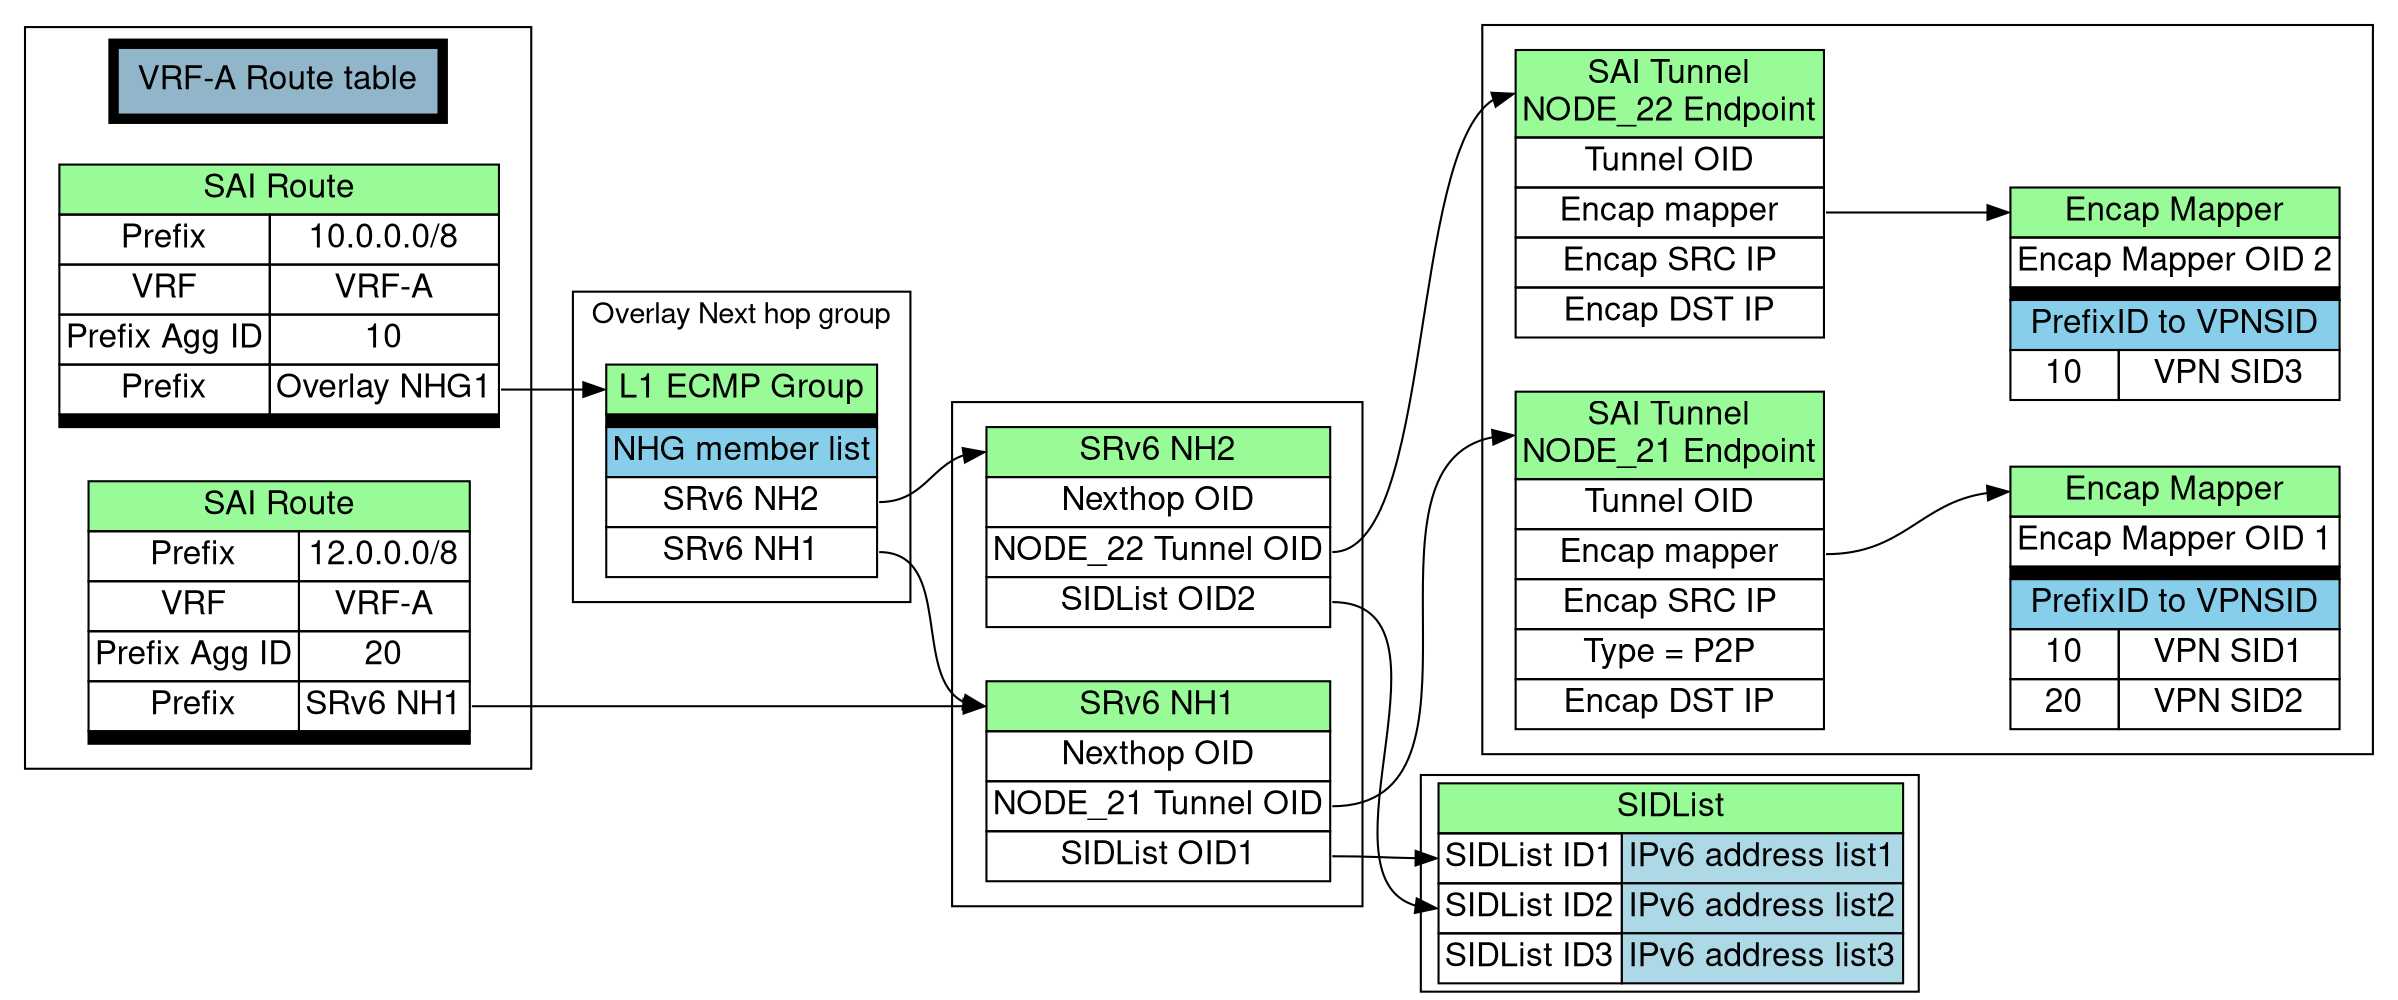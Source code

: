 // SAI SRv6 Encap model Graphviz file
// To generate the diagram use below command:
//      dot -Tpng  sai_srv6_encap_model.gv -o sai_srv6_encap_model.png

digraph g {
    fontname="Helvetica,Arial,sans-serif"
    node [fontname="Helvetica,Arial,sans-serif"]
    edge [fontname="Helvetica,Arial,sans-serif"]
    graph [
        rankdir = "LR"
    ];
    node [
        fontsize = "16"
        shape = "ellipse"
    ];
    edge [
    ];

    subgraph cluster_vrf {
        "VRF_a_route_table_label" [ label = <VRF-A Route table>
            style = "filled,setlinewidth(5)"
            fillcolor = "#91b5c9"
            shape = box
            width = 2.2
        ]

        "Route_10_0_0_0" [
            label = <
            <TABLE BORDER="0" CELLBORDER="1" CELLSPACING="0">
              <TR><TD colspan="2" BGCOLOR="palegreen" PORT="title">SAI Route</TD></TR>
              <tr><td>Prefix</td><td>10.0.0.0/8</td></tr>
              <tr><td>VRF</td><td>VRF-A</td></tr>
              <tr><td>Prefix Agg ID</td><td>10</td></tr>
              <tr><td>Prefix</td><td port="nexthop">Overlay NHG1</td></tr>
              <tr><td colspan="2" BGCOLOR="black"></td></tr>
            </TABLE>
            >
            shape = plaintext
        ]
        "Route_12_0_0_0" [
            label = <
            <TABLE BORDER="0" CELLBORDER="1" CELLSPACING="0">
              <TR><TD colspan="2" BGCOLOR="palegreen" PORT="title">SAI Route</TD></TR>
              <tr><td>Prefix</td><td>12.0.0.0/8</td></tr>
              <tr><td>VRF</td><td>VRF-A</td></tr>
              <tr><td>Prefix Agg ID</td><td>20</td></tr>
              <tr><td>Prefix</td><td port="nexthop">SRv6 NH1</td></tr>
              <tr><td colspan="2" BGCOLOR="black"></td></tr>
            </TABLE>
            >
            shape = plaintext
        ]
    }

    "Route_10_0_0_0":nexthop -> "l1_nhg1":ecmp_group
    "Route_12_0_0_0":nexthop -> "srv6_nh1":nexthop

    subgraph cluster_l1_ecmp {
        // rank = same
        label = <Overlay Next hop group>
        "l1_nhg1" [
            label = <
            <TABLE BORDER="0" CELLBORDER="1" CELLSPACING="0">
              <TR><TD PORT="ecmp_group" BGCOLOR="palegreen">L1 ECMP Group</TD></TR>
              <tr><td BGCOLOR="black"></td></tr>
              <TR><TD BGCOLOR="skyblue" PORT="nh_mbr_id">NHG member list</TD></TR>
              <tr><td port="nh2">SRv6 NH2</td></tr>
              <tr><td port="nh1">SRv6 NH1</td></tr>
            </TABLE>
            >
            shape = plaintext
        ]
    }

    subgraph cluster_srv6_nh {
        rank = same
        "srv6_nh1" [
            label = <
            <TABLE BORDER="0" CELLBORDER="1" CELLSPACING="0">
              <TR><TD PORT="nexthop" BGCOLOR="palegreen">SRv6 NH1</TD></TR>
              <TR><TD>Nexthop OID</TD></TR>
              <TR><TD PORT="tunnel">NODE_21 Tunnel OID</TD></TR>
              <TR><TD PORT="sidlist">SIDList OID1</TD></TR>
            </TABLE>
            >
            shape = plaintext
        ]

        "srv6_nh2" [
            label = <
            <TABLE BORDER="0" CELLBORDER="1" CELLSPACING="0">
              <TR><TD PORT="nexthop" BGCOLOR="palegreen">SRv6 NH2</TD></TR>
              <TR><TD>Nexthop OID</TD></TR>
              <TR><TD PORT="tunnel">NODE_22 Tunnel OID</TD></TR>
              <TR><TD PORT="sidlist">SIDList OID2</TD></TR>
            </TABLE>
            >
            shape = plaintext
        ]
    }

    "l1_nhg1":nh1 -> "srv6_nh1":nexthop
    "l1_nhg1":nh2 -> "srv6_nh2":nexthop
    "srv6_nh1":tunnel -> "node21-tunnel":tunnel
    "srv6_nh2":tunnel -> "node22-tunnel":tunnel

    "srv6_nh1":sidlist -> "sidlist_table":sidlist1 [ shape = box ]
    "srv6_nh2":sidlist -> "sidlist_table":sidlist2

    subgraph cluster_tunnel {
        rank = same
        "node21-tunnel" [
            label = <
            <TABLE BORDER="0" CELLBORDER="1" CELLSPACING="0">
              <TR><TD PORT="tunnel" BGCOLOR="palegreen">SAI Tunnel<br/>NODE_21 Endpoint</TD></TR>
              <TR><TD>Tunnel OID</TD></TR>
              <TR><TD PORT="mapper">Encap mapper</TD></TR>
              <TR><TD>Encap SRC IP</TD></TR>
              <TR><TD>Type = P2P</TD></TR>
              <TR><TD>Encap DST IP</TD></TR>
            </TABLE>
            >
            shape = plaintext
        ]
        "node21-encap_mapper" [
            label = <
            <TABLE BORDER="0" CELLBORDER="1" CELLSPACING="0">
              <TR><TD colspan="2" PORT="mapper" BGCOLOR="palegreen">Encap Mapper</TD></TR>
              <TR><TD colspan="2">Encap Mapper OID 1</TD></TR>
              <tr><td colspan="2" BGCOLOR="black"></td></tr>
              <TR><TD BGCOLOR="skyblue" colspan="3">PrefixID to VPNSID</TD></TR>
              <TR><TD>10</TD><TD PORT="sidlist1">VPN SID1</TD></TR>
              <TR><TD>20</TD><TD PORT="sidlist2">VPN SID2</TD></TR>
            </TABLE>
            >
            shape = plaintext
        ]
        "node21-tunnel":mapper -> "node21-encap_mapper":mapper 

        "node22-tunnel" [
            label = <
            <TABLE BORDER="0" CELLBORDER="1" CELLSPACING="0">
              <TR><TD PORT="tunnel" BGCOLOR="palegreen">SAI Tunnel<br/>NODE_22 Endpoint</TD></TR>
              <TR><TD>Tunnel OID</TD></TR>
              <TR><TD PORT="mapper">Encap mapper</TD></TR>
              <TR><TD>Encap SRC IP</TD></TR>
              <TR><TD>Encap DST IP</TD></TR>
            </TABLE>
            >
            shape = plaintext
        ]
        "node22-encap_mapper" [
            label = <
            <TABLE BORDER="0" CELLBORDER="1" CELLSPACING="0">
              <TR><TD colspan="2" PORT="mapper" BGCOLOR="palegreen">Encap Mapper</TD></TR>
              <TR><TD colspan="2">Encap Mapper OID 2</TD></TR>
              <tr><td colspan="2" BGCOLOR="black"></td></tr>
              <TR><TD BGCOLOR="skyblue" colspan="3">PrefixID to VPNSID</TD></TR>
              <TR><TD>10</TD><TD PORT="sidlist1">VPN SID3</TD></TR>
            </TABLE>
            >
            shape = plaintext
        ]
        "node22-tunnel":mapper -> "node22-encap_mapper":mapper 
    }

    "sidlist_table" [ label = <
        <TABLE BORDER="0" CELLBORDER="1" CELLSPACING="0">
          <TR><TD PORT="heading" colspan="2" BGCOLOR="palegreen">SIDList</TD></TR>
          <TR><TD PORT="sidlist1">SIDList ID1</TD><TD BGCOLOR="lightblue">IPv6 address list1</TD></TR>
          <TR><TD PORT="sidlist2">SIDList ID2</TD><TD BGCOLOR="lightblue">IPv6 address list2</TD></TR>
          <TR><TD PORT="sidlist3">SIDList ID3</TD><TD BGCOLOR="lightblue">IPv6 address list3</TD></TR>
        </TABLE>
        >
        shape = box
    ]
}
